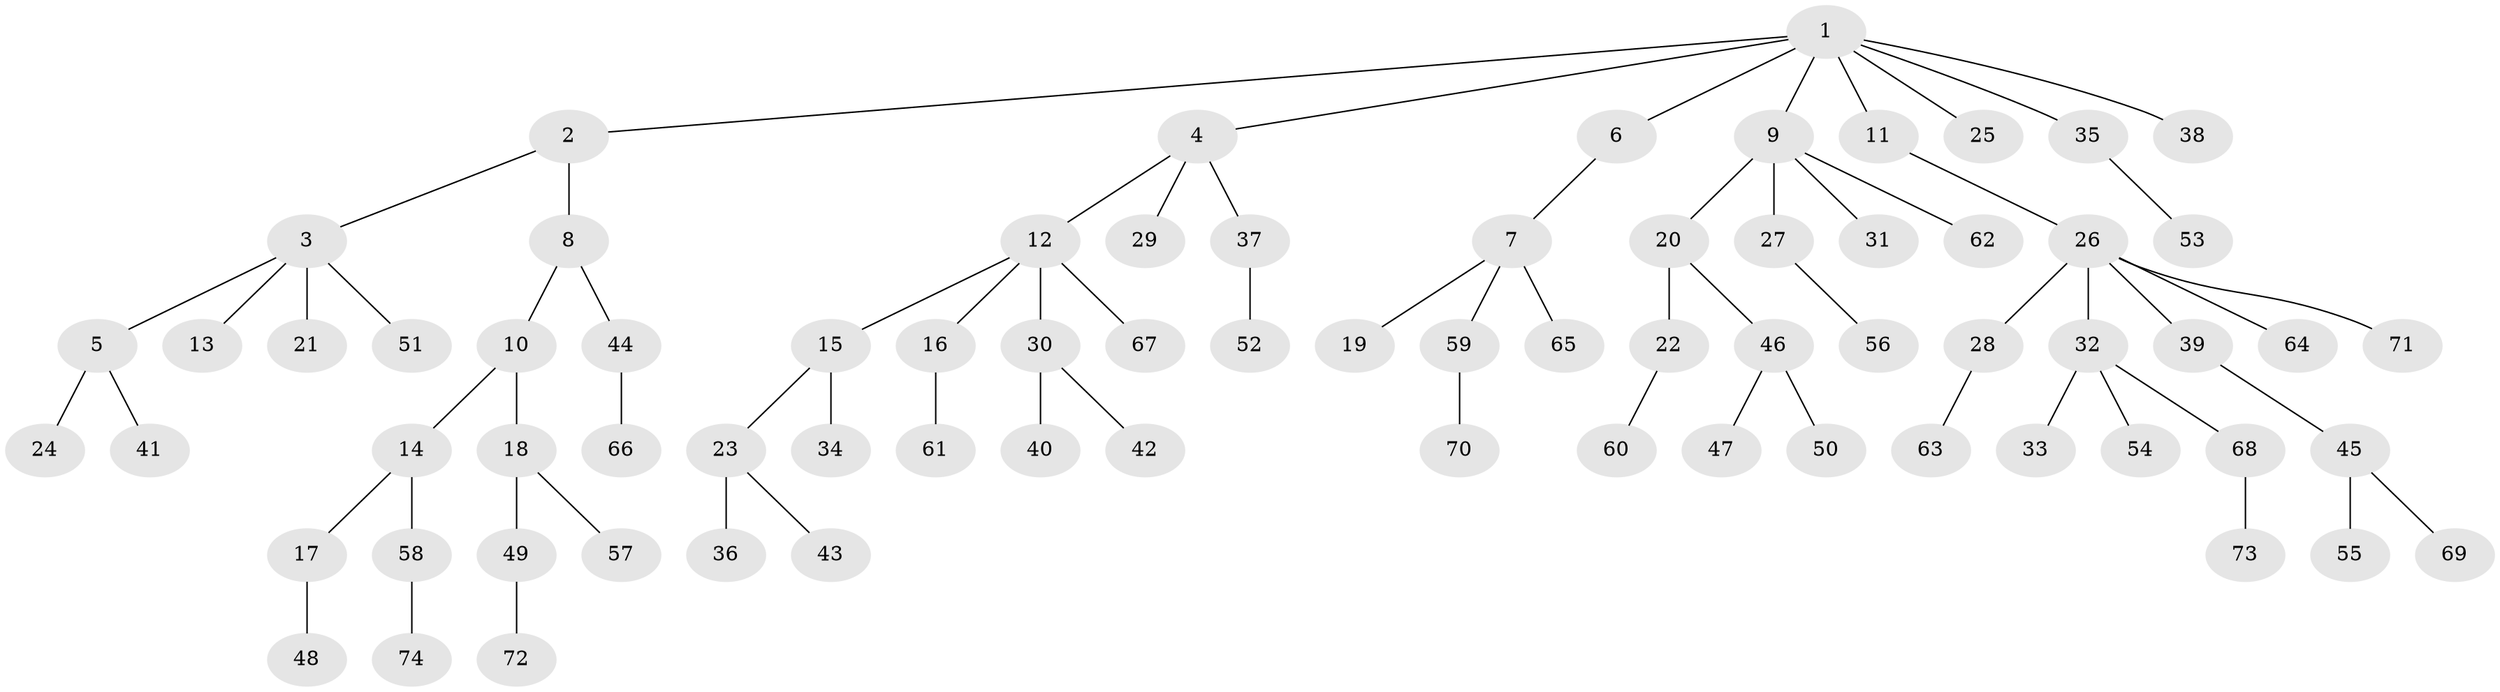 // Generated by graph-tools (version 1.1) at 2025/36/03/09/25 02:36:51]
// undirected, 74 vertices, 73 edges
graph export_dot {
graph [start="1"]
  node [color=gray90,style=filled];
  1;
  2;
  3;
  4;
  5;
  6;
  7;
  8;
  9;
  10;
  11;
  12;
  13;
  14;
  15;
  16;
  17;
  18;
  19;
  20;
  21;
  22;
  23;
  24;
  25;
  26;
  27;
  28;
  29;
  30;
  31;
  32;
  33;
  34;
  35;
  36;
  37;
  38;
  39;
  40;
  41;
  42;
  43;
  44;
  45;
  46;
  47;
  48;
  49;
  50;
  51;
  52;
  53;
  54;
  55;
  56;
  57;
  58;
  59;
  60;
  61;
  62;
  63;
  64;
  65;
  66;
  67;
  68;
  69;
  70;
  71;
  72;
  73;
  74;
  1 -- 2;
  1 -- 4;
  1 -- 6;
  1 -- 9;
  1 -- 11;
  1 -- 25;
  1 -- 35;
  1 -- 38;
  2 -- 3;
  2 -- 8;
  3 -- 5;
  3 -- 13;
  3 -- 21;
  3 -- 51;
  4 -- 12;
  4 -- 29;
  4 -- 37;
  5 -- 24;
  5 -- 41;
  6 -- 7;
  7 -- 19;
  7 -- 59;
  7 -- 65;
  8 -- 10;
  8 -- 44;
  9 -- 20;
  9 -- 27;
  9 -- 31;
  9 -- 62;
  10 -- 14;
  10 -- 18;
  11 -- 26;
  12 -- 15;
  12 -- 16;
  12 -- 30;
  12 -- 67;
  14 -- 17;
  14 -- 58;
  15 -- 23;
  15 -- 34;
  16 -- 61;
  17 -- 48;
  18 -- 49;
  18 -- 57;
  20 -- 22;
  20 -- 46;
  22 -- 60;
  23 -- 36;
  23 -- 43;
  26 -- 28;
  26 -- 32;
  26 -- 39;
  26 -- 64;
  26 -- 71;
  27 -- 56;
  28 -- 63;
  30 -- 40;
  30 -- 42;
  32 -- 33;
  32 -- 54;
  32 -- 68;
  35 -- 53;
  37 -- 52;
  39 -- 45;
  44 -- 66;
  45 -- 55;
  45 -- 69;
  46 -- 47;
  46 -- 50;
  49 -- 72;
  58 -- 74;
  59 -- 70;
  68 -- 73;
}
